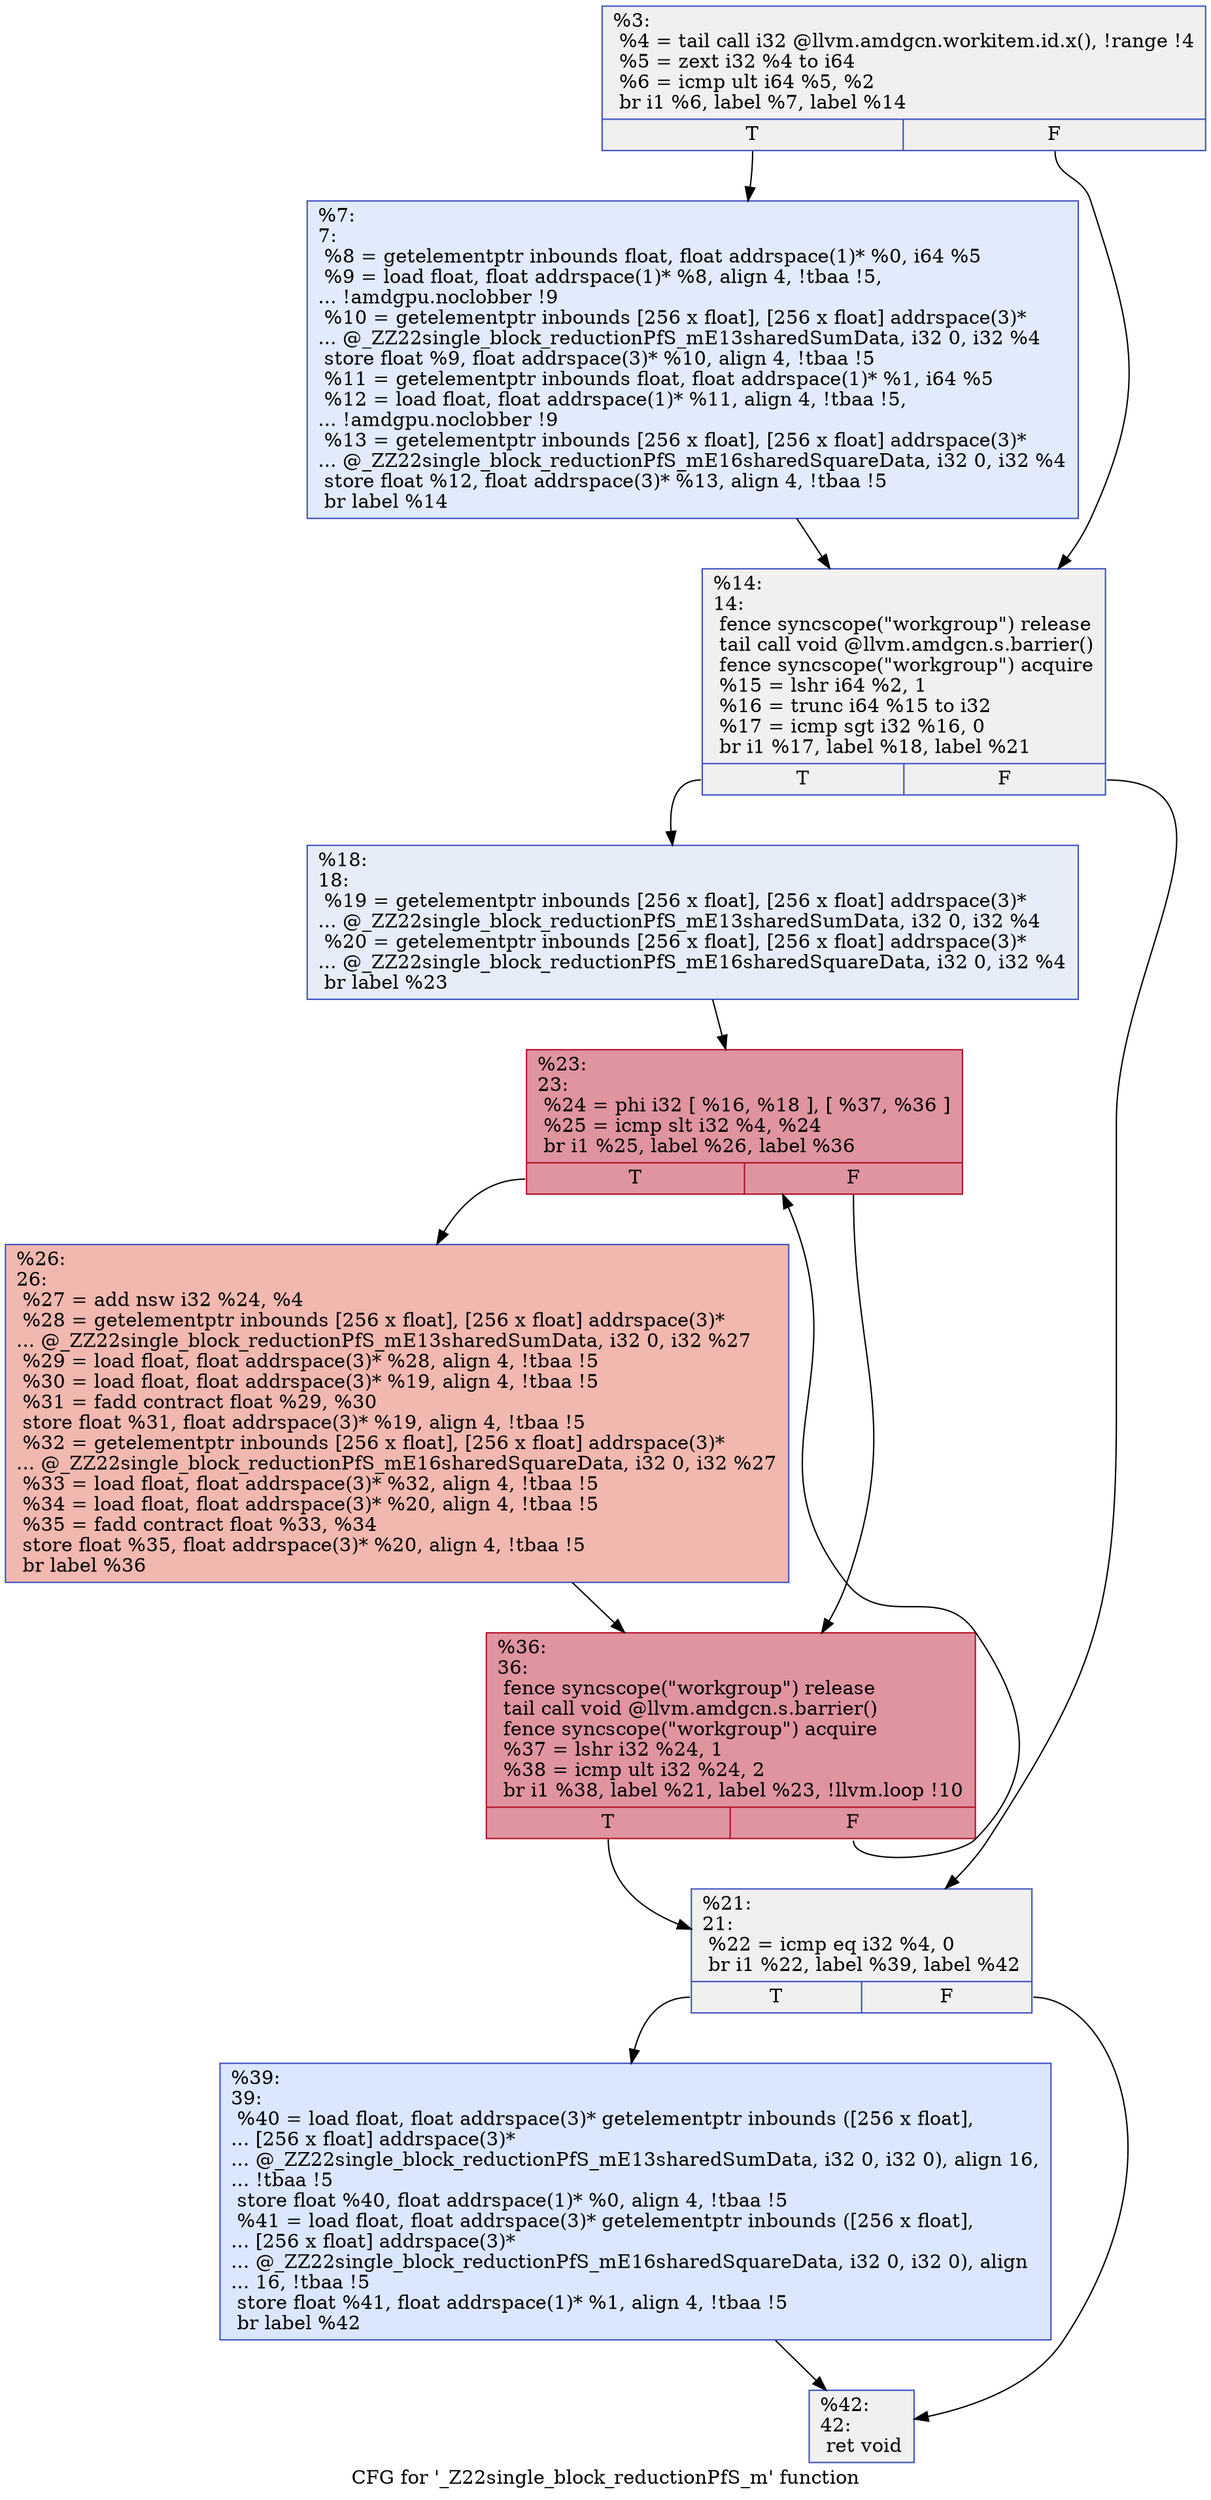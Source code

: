 digraph "CFG for '_Z22single_block_reductionPfS_m' function" {
	label="CFG for '_Z22single_block_reductionPfS_m' function";

	Node0x4e1a620 [shape=record,color="#3d50c3ff", style=filled, fillcolor="#dedcdb70",label="{%3:\l  %4 = tail call i32 @llvm.amdgcn.workitem.id.x(), !range !4\l  %5 = zext i32 %4 to i64\l  %6 = icmp ult i64 %5, %2\l  br i1 %6, label %7, label %14\l|{<s0>T|<s1>F}}"];
	Node0x4e1a620:s0 -> Node0x4e1b500;
	Node0x4e1a620:s1 -> Node0x4e1b590;
	Node0x4e1b500 [shape=record,color="#3d50c3ff", style=filled, fillcolor="#bbd1f870",label="{%7:\l7:                                                \l  %8 = getelementptr inbounds float, float addrspace(1)* %0, i64 %5\l  %9 = load float, float addrspace(1)* %8, align 4, !tbaa !5,\l... !amdgpu.noclobber !9\l  %10 = getelementptr inbounds [256 x float], [256 x float] addrspace(3)*\l... @_ZZ22single_block_reductionPfS_mE13sharedSumData, i32 0, i32 %4\l  store float %9, float addrspace(3)* %10, align 4, !tbaa !5\l  %11 = getelementptr inbounds float, float addrspace(1)* %1, i64 %5\l  %12 = load float, float addrspace(1)* %11, align 4, !tbaa !5,\l... !amdgpu.noclobber !9\l  %13 = getelementptr inbounds [256 x float], [256 x float] addrspace(3)*\l... @_ZZ22single_block_reductionPfS_mE16sharedSquareData, i32 0, i32 %4\l  store float %12, float addrspace(3)* %13, align 4, !tbaa !5\l  br label %14\l}"];
	Node0x4e1b500 -> Node0x4e1b590;
	Node0x4e1b590 [shape=record,color="#3d50c3ff", style=filled, fillcolor="#dedcdb70",label="{%14:\l14:                                               \l  fence syncscope(\"workgroup\") release\l  tail call void @llvm.amdgcn.s.barrier()\l  fence syncscope(\"workgroup\") acquire\l  %15 = lshr i64 %2, 1\l  %16 = trunc i64 %15 to i32\l  %17 = icmp sgt i32 %16, 0\l  br i1 %17, label %18, label %21\l|{<s0>T|<s1>F}}"];
	Node0x4e1b590:s0 -> Node0x4e1d6e0;
	Node0x4e1b590:s1 -> Node0x4e1d770;
	Node0x4e1d6e0 [shape=record,color="#3d50c3ff", style=filled, fillcolor="#c7d7f070",label="{%18:\l18:                                               \l  %19 = getelementptr inbounds [256 x float], [256 x float] addrspace(3)*\l... @_ZZ22single_block_reductionPfS_mE13sharedSumData, i32 0, i32 %4\l  %20 = getelementptr inbounds [256 x float], [256 x float] addrspace(3)*\l... @_ZZ22single_block_reductionPfS_mE16sharedSquareData, i32 0, i32 %4\l  br label %23\l}"];
	Node0x4e1d6e0 -> Node0x4e1db20;
	Node0x4e1d770 [shape=record,color="#3d50c3ff", style=filled, fillcolor="#dedcdb70",label="{%21:\l21:                                               \l  %22 = icmp eq i32 %4, 0\l  br i1 %22, label %39, label %42\l|{<s0>T|<s1>F}}"];
	Node0x4e1d770:s0 -> Node0x4e1dc70;
	Node0x4e1d770:s1 -> Node0x4e1dcc0;
	Node0x4e1db20 [shape=record,color="#b70d28ff", style=filled, fillcolor="#b70d2870",label="{%23:\l23:                                               \l  %24 = phi i32 [ %16, %18 ], [ %37, %36 ]\l  %25 = icmp slt i32 %4, %24\l  br i1 %25, label %26, label %36\l|{<s0>T|<s1>F}}"];
	Node0x4e1db20:s0 -> Node0x4e1df70;
	Node0x4e1db20:s1 -> Node0x4e1de00;
	Node0x4e1df70 [shape=record,color="#3d50c3ff", style=filled, fillcolor="#dc5d4a70",label="{%26:\l26:                                               \l  %27 = add nsw i32 %24, %4\l  %28 = getelementptr inbounds [256 x float], [256 x float] addrspace(3)*\l... @_ZZ22single_block_reductionPfS_mE13sharedSumData, i32 0, i32 %27\l  %29 = load float, float addrspace(3)* %28, align 4, !tbaa !5\l  %30 = load float, float addrspace(3)* %19, align 4, !tbaa !5\l  %31 = fadd contract float %29, %30\l  store float %31, float addrspace(3)* %19, align 4, !tbaa !5\l  %32 = getelementptr inbounds [256 x float], [256 x float] addrspace(3)*\l... @_ZZ22single_block_reductionPfS_mE16sharedSquareData, i32 0, i32 %27\l  %33 = load float, float addrspace(3)* %32, align 4, !tbaa !5\l  %34 = load float, float addrspace(3)* %20, align 4, !tbaa !5\l  %35 = fadd contract float %33, %34\l  store float %35, float addrspace(3)* %20, align 4, !tbaa !5\l  br label %36\l}"];
	Node0x4e1df70 -> Node0x4e1de00;
	Node0x4e1de00 [shape=record,color="#b70d28ff", style=filled, fillcolor="#b70d2870",label="{%36:\l36:                                               \l  fence syncscope(\"workgroup\") release\l  tail call void @llvm.amdgcn.s.barrier()\l  fence syncscope(\"workgroup\") acquire\l  %37 = lshr i32 %24, 1\l  %38 = icmp ult i32 %24, 2\l  br i1 %38, label %21, label %23, !llvm.loop !10\l|{<s0>T|<s1>F}}"];
	Node0x4e1de00:s0 -> Node0x4e1d770;
	Node0x4e1de00:s1 -> Node0x4e1db20;
	Node0x4e1dc70 [shape=record,color="#3d50c3ff", style=filled, fillcolor="#aec9fc70",label="{%39:\l39:                                               \l  %40 = load float, float addrspace(3)* getelementptr inbounds ([256 x float],\l... [256 x float] addrspace(3)*\l... @_ZZ22single_block_reductionPfS_mE13sharedSumData, i32 0, i32 0), align 16,\l... !tbaa !5\l  store float %40, float addrspace(1)* %0, align 4, !tbaa !5\l  %41 = load float, float addrspace(3)* getelementptr inbounds ([256 x float],\l... [256 x float] addrspace(3)*\l... @_ZZ22single_block_reductionPfS_mE16sharedSquareData, i32 0, i32 0), align\l... 16, !tbaa !5\l  store float %41, float addrspace(1)* %1, align 4, !tbaa !5\l  br label %42\l}"];
	Node0x4e1dc70 -> Node0x4e1dcc0;
	Node0x4e1dcc0 [shape=record,color="#3d50c3ff", style=filled, fillcolor="#dedcdb70",label="{%42:\l42:                                               \l  ret void\l}"];
}
